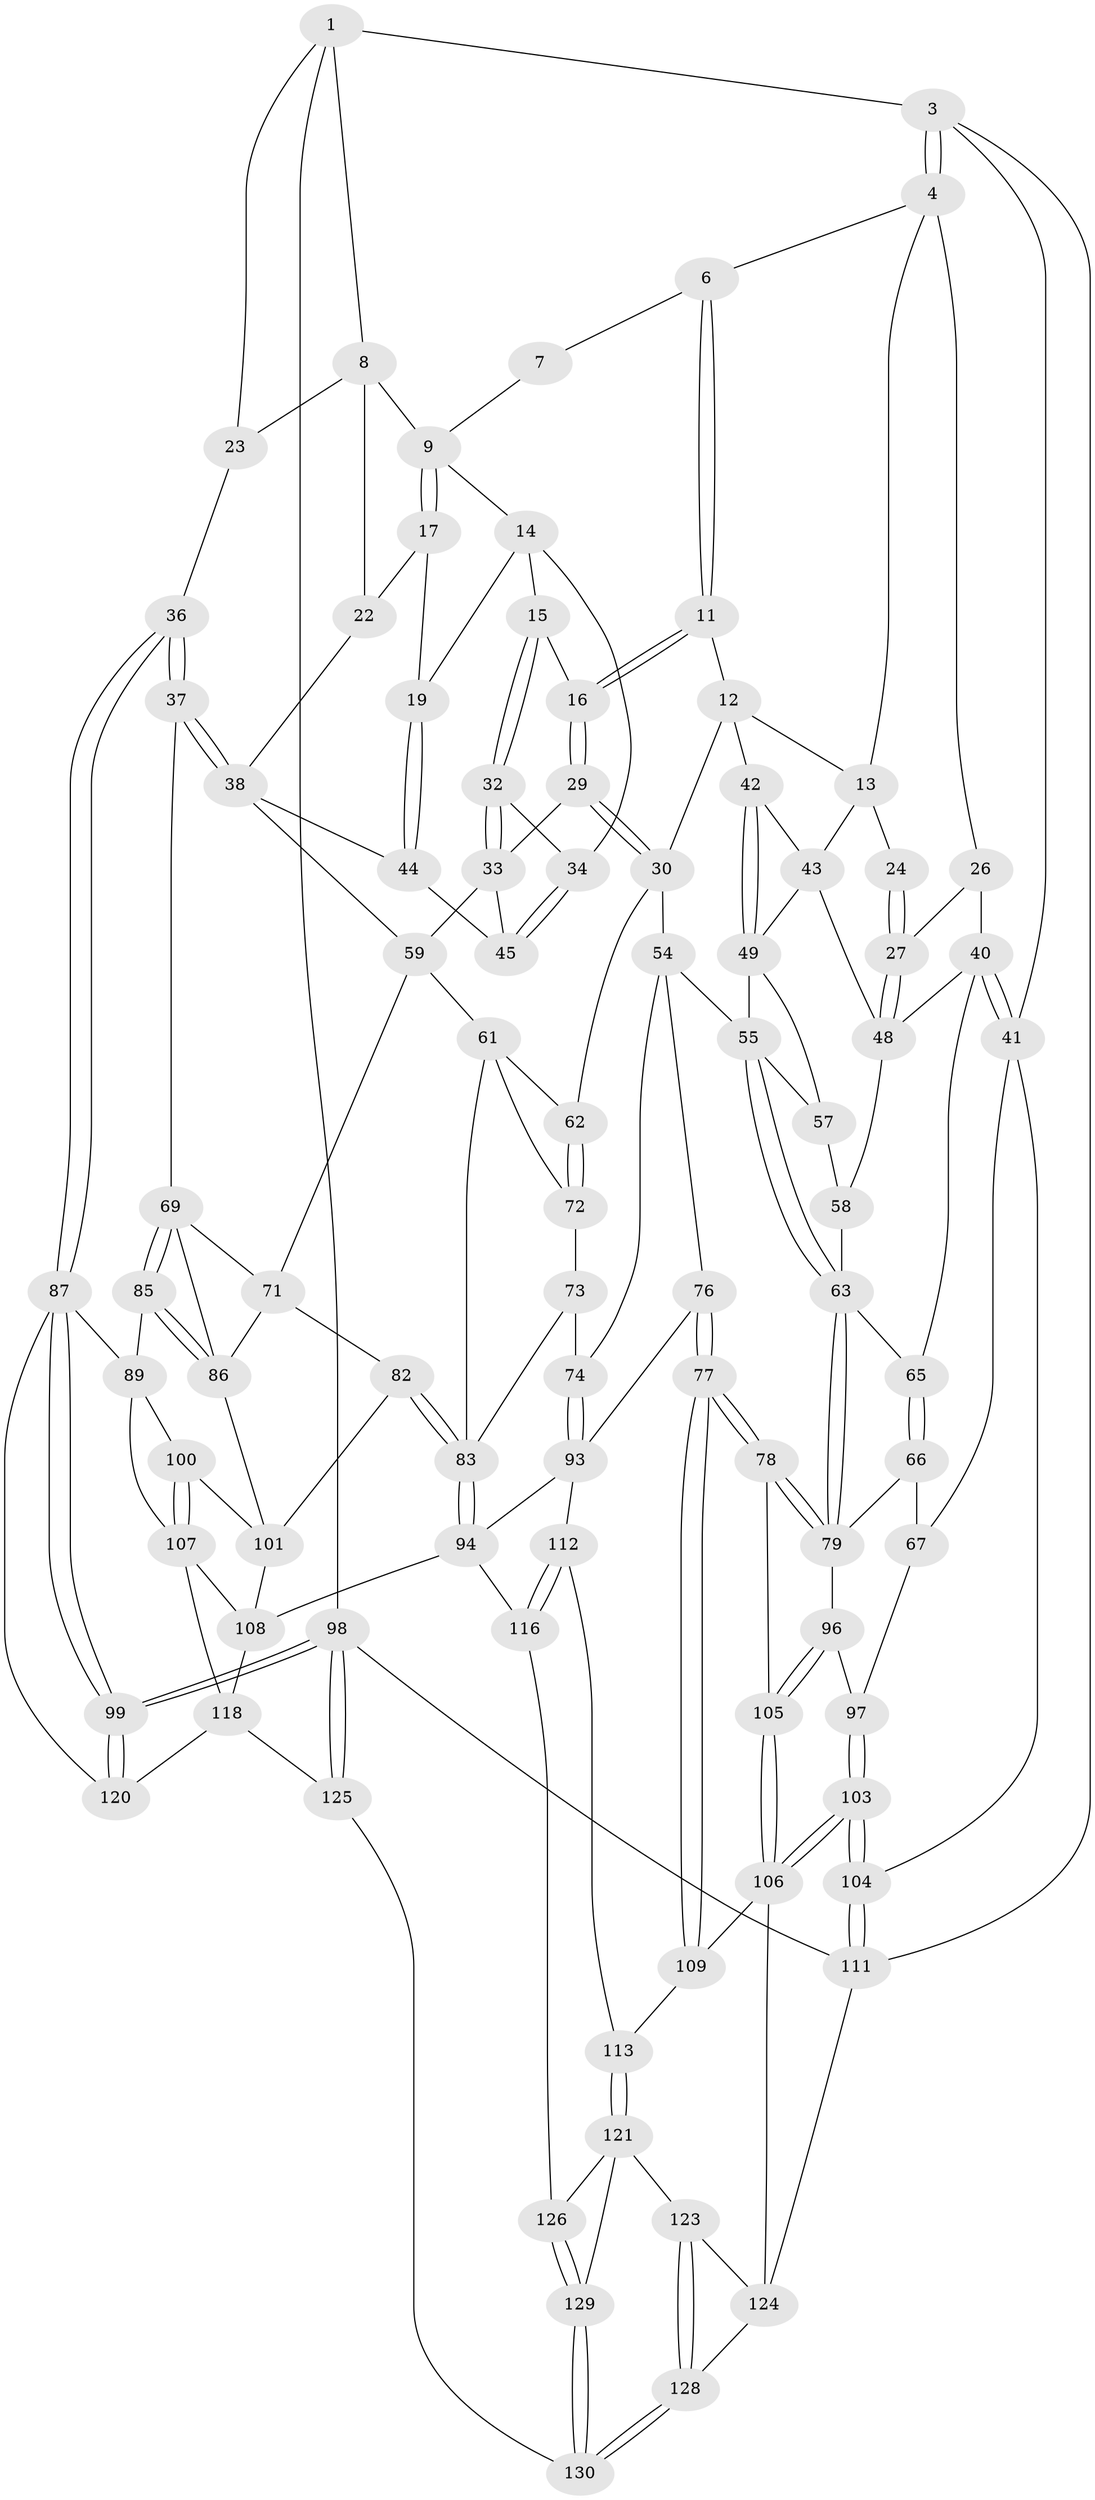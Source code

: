 // Generated by graph-tools (version 1.1) at 2025/24/03/03/25 07:24:31]
// undirected, 91 vertices, 202 edges
graph export_dot {
graph [start="1"]
  node [color=gray90,style=filled];
  1 [pos="+0.8990902843987235+0",super="+2"];
  3 [pos="+0+0"];
  4 [pos="+0+0",super="+5"];
  6 [pos="+0.5496322183919983+0"];
  7 [pos="+0.843270251636301+0"];
  8 [pos="+0.9138339866227765+0.05738183112100084",super="+21"];
  9 [pos="+0.8185080729155857+0.06241458035567175",super="+10"];
  11 [pos="+0.5526825746037864+0"];
  12 [pos="+0.49103302797154436+0.0519637808938528",super="+31"];
  13 [pos="+0.2924777541866914+0.09981292778297163",super="+25"];
  14 [pos="+0.7368978946369245+0.08981879774676486",super="+20"];
  15 [pos="+0.612743122722971+0.05819734218138259"];
  16 [pos="+0.5717222641437888+0.02027928308490322"];
  17 [pos="+0.8501376055064199+0.13337938664885213",super="+18"];
  19 [pos="+0.7730567648994494+0.15968194675412628"];
  22 [pos="+0.8793075282069776+0.13812842984102816",super="+35"];
  23 [pos="+1+0.21023086004195718"];
  24 [pos="+0.14134697103178906+0.06506884573335883"];
  26 [pos="+0.104337255420061+0.03987823368779256",super="+28"];
  27 [pos="+0.151036879638224+0.20325230067719924"];
  29 [pos="+0.5314449249475315+0.2801137920114852"];
  30 [pos="+0.5039579644446237+0.2861230454274134",super="+53"];
  32 [pos="+0.6263921747359282+0.11527743511213293"];
  33 [pos="+0.6080585420120771+0.2862369570308572",super="+46"];
  34 [pos="+0.6935510159303986+0.18617793696151838"];
  36 [pos="+1+0.33762529127222346"];
  37 [pos="+0.9236526927425526+0.35919585684505706"];
  38 [pos="+0.9021686660478807+0.3500704668783089",super="+39"];
  40 [pos="+0+0.27424687064016556",super="+52"];
  41 [pos="+0+0.27759708100248287",super="+68"];
  42 [pos="+0.3962346793371349+0.20641395195127787"];
  43 [pos="+0.2862771968626626+0.11347850090852113",super="+47"];
  44 [pos="+0.761090416219665+0.21171085341085455"];
  45 [pos="+0.6794424172041432+0.27325742675275233"];
  48 [pos="+0.19152723047456002+0.22665097928280623",super="+51"];
  49 [pos="+0.34894172253280475+0.2591479291921807",super="+50"];
  54 [pos="+0.4146774636339023+0.4083991851362065",super="+75"];
  55 [pos="+0.40642063939046685+0.4091971021611774",super="+56"];
  57 [pos="+0.2461561874524333+0.31088208094725694"];
  58 [pos="+0.22021834484418268+0.34569103134080553"];
  59 [pos="+0.7005729675057982+0.3699034781216237",super="+60"];
  61 [pos="+0.6740217204427298+0.4286130689172281",super="+80"];
  62 [pos="+0.5913169551939979+0.4544695087074799"];
  63 [pos="+0.2977941567469839+0.49611824791075004",super="+64"];
  65 [pos="+0.11331262526105862+0.4687290347681657"];
  66 [pos="+0.11240013958340894+0.48754541694857184"];
  67 [pos="+0.06988325872948914+0.5032820962997445"];
  69 [pos="+0.8849788431082076+0.45937715453034955",super="+70"];
  71 [pos="+0.7451679904441464+0.5237865938055487",super="+81"];
  72 [pos="+0.5642290864091711+0.5034629216319124"];
  73 [pos="+0.5189362969927445+0.5305665594272113"];
  74 [pos="+0.5016597014396285+0.5330352854410232"];
  76 [pos="+0.40530710808549697+0.6470214590178675"];
  77 [pos="+0.2957413420352314+0.6510533986890413"];
  78 [pos="+0.2681236229440957+0.5916136938037769"];
  79 [pos="+0.259224333773859+0.5661889057048836",super="+91"];
  82 [pos="+0.6559060133567417+0.6639355799711231"];
  83 [pos="+0.6347198701619037+0.6621803115282117",super="+84"];
  85 [pos="+0.9363935011827282+0.6381004292246166"];
  86 [pos="+0.8286901815222276+0.5740515535910949",super="+92"];
  87 [pos="+1+0.7129379127627921",super="+88"];
  89 [pos="+0.9865131704626297+0.686102701215562",super="+90"];
  93 [pos="+0.45990712908651926+0.6539285697373203",super="+95"];
  94 [pos="+0.5916050105814463+0.6885714840810641",super="+115"];
  96 [pos="+0.13555919437584776+0.601158781554651"];
  97 [pos="+0.09569210433781596+0.6201240325046258"];
  98 [pos="+1+1"];
  99 [pos="+1+1"];
  100 [pos="+0.8242346313976148+0.680374788964966"];
  101 [pos="+0.8156167063277044+0.6735497858357419",super="+102"];
  103 [pos="+0+0.7547942933738775"];
  104 [pos="+0+0.7302696120235511"];
  105 [pos="+0.1081843213978568+0.6622114855413027"];
  106 [pos="+0+0.7620208363664205",super="+110"];
  107 [pos="+0.7872103423507494+0.7631138924948732",super="+117"];
  108 [pos="+0.73968188186501+0.7736703999121193",super="+114"];
  109 [pos="+0.2719241182462+0.7269565271042173"];
  111 [pos="+0+1"];
  112 [pos="+0.44456042752044195+0.841599423738904"];
  113 [pos="+0.27484881357036717+0.7326467431673107"];
  116 [pos="+0.4616109450459566+0.8799562597667725"];
  118 [pos="+0.8512982974014797+0.8531661958507579",super="+119"];
  120 [pos="+0.8775412965146979+0.851227178732536"];
  121 [pos="+0.2826982221348297+0.8725020739714983",super="+122"];
  123 [pos="+0.13473690649553383+0.9072605204854981"];
  124 [pos="+0.11401357573134806+0.8931561384831435",super="+127"];
  125 [pos="+0.7125739115426469+1"];
  126 [pos="+0.377041252643965+0.9248286585514346"];
  128 [pos="+0.1279569494631875+1"];
  129 [pos="+0.2921092286243604+1"];
  130 [pos="+0.2947438074122996+1"];
  1 -- 8;
  1 -- 98;
  1 -- 3;
  1 -- 23;
  3 -- 4;
  3 -- 4;
  3 -- 41;
  3 -- 111;
  4 -- 26;
  4 -- 13;
  4 -- 6;
  6 -- 7;
  6 -- 11;
  6 -- 11;
  7 -- 9;
  8 -- 9;
  8 -- 22;
  8 -- 23;
  9 -- 17;
  9 -- 17;
  9 -- 14;
  11 -- 12;
  11 -- 16;
  11 -- 16;
  12 -- 13;
  12 -- 42;
  12 -- 30;
  13 -- 24;
  13 -- 43;
  14 -- 15;
  14 -- 34;
  14 -- 19;
  15 -- 16;
  15 -- 32;
  15 -- 32;
  16 -- 29;
  16 -- 29;
  17 -- 22 [weight=2];
  17 -- 19;
  19 -- 44;
  19 -- 44;
  22 -- 38;
  23 -- 36;
  24 -- 27;
  24 -- 27;
  26 -- 40;
  26 -- 27;
  27 -- 48;
  27 -- 48;
  29 -- 30;
  29 -- 30;
  29 -- 33;
  30 -- 62;
  30 -- 54;
  32 -- 33;
  32 -- 33;
  32 -- 34;
  33 -- 59;
  33 -- 45;
  34 -- 45;
  34 -- 45;
  36 -- 37;
  36 -- 37;
  36 -- 87;
  36 -- 87;
  37 -- 38;
  37 -- 38;
  37 -- 69;
  38 -- 59;
  38 -- 44;
  40 -- 41;
  40 -- 41;
  40 -- 65;
  40 -- 48;
  41 -- 104;
  41 -- 67;
  42 -- 43;
  42 -- 49;
  42 -- 49;
  43 -- 48;
  43 -- 49;
  44 -- 45;
  48 -- 58;
  49 -- 57;
  49 -- 55;
  54 -- 55;
  54 -- 74;
  54 -- 76;
  55 -- 63;
  55 -- 63;
  55 -- 57;
  57 -- 58;
  58 -- 63;
  59 -- 61;
  59 -- 71;
  61 -- 62;
  61 -- 72;
  61 -- 83;
  62 -- 72;
  62 -- 72;
  63 -- 79;
  63 -- 79;
  63 -- 65;
  65 -- 66;
  65 -- 66;
  66 -- 67;
  66 -- 79;
  67 -- 97;
  69 -- 85;
  69 -- 85;
  69 -- 86;
  69 -- 71;
  71 -- 82;
  71 -- 86;
  72 -- 73;
  73 -- 74;
  73 -- 83;
  74 -- 93;
  74 -- 93;
  76 -- 77;
  76 -- 77;
  76 -- 93;
  77 -- 78;
  77 -- 78;
  77 -- 109;
  77 -- 109;
  78 -- 79;
  78 -- 79;
  78 -- 105;
  79 -- 96;
  82 -- 83;
  82 -- 83;
  82 -- 101;
  83 -- 94;
  83 -- 94;
  85 -- 86;
  85 -- 86;
  85 -- 89;
  86 -- 101;
  87 -- 99;
  87 -- 99;
  87 -- 120;
  87 -- 89;
  89 -- 107;
  89 -- 100;
  93 -- 112;
  93 -- 94;
  94 -- 116;
  94 -- 108;
  96 -- 97;
  96 -- 105;
  96 -- 105;
  97 -- 103;
  97 -- 103;
  98 -- 99;
  98 -- 99;
  98 -- 125;
  98 -- 125;
  98 -- 111;
  99 -- 120;
  99 -- 120;
  100 -- 101;
  100 -- 107;
  100 -- 107;
  101 -- 108;
  103 -- 104;
  103 -- 104;
  103 -- 106;
  103 -- 106;
  104 -- 111;
  104 -- 111;
  105 -- 106;
  105 -- 106;
  106 -- 124;
  106 -- 109;
  107 -- 108;
  107 -- 118;
  108 -- 118;
  109 -- 113;
  111 -- 124;
  112 -- 113;
  112 -- 116;
  112 -- 116;
  113 -- 121;
  113 -- 121;
  116 -- 126;
  118 -- 120;
  118 -- 125;
  121 -- 126;
  121 -- 129;
  121 -- 123;
  123 -- 124;
  123 -- 128;
  123 -- 128;
  124 -- 128;
  125 -- 130;
  126 -- 129;
  126 -- 129;
  128 -- 130;
  128 -- 130;
  129 -- 130;
  129 -- 130;
}

